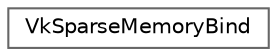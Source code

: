digraph "类继承关系图"
{
 // LATEX_PDF_SIZE
  bgcolor="transparent";
  edge [fontname=Helvetica,fontsize=10,labelfontname=Helvetica,labelfontsize=10];
  node [fontname=Helvetica,fontsize=10,shape=box,height=0.2,width=0.4];
  rankdir="LR";
  Node0 [id="Node000000",label="VkSparseMemoryBind",height=0.2,width=0.4,color="grey40", fillcolor="white", style="filled",URL="$struct_vk_sparse_memory_bind.html",tooltip=" "];
}
